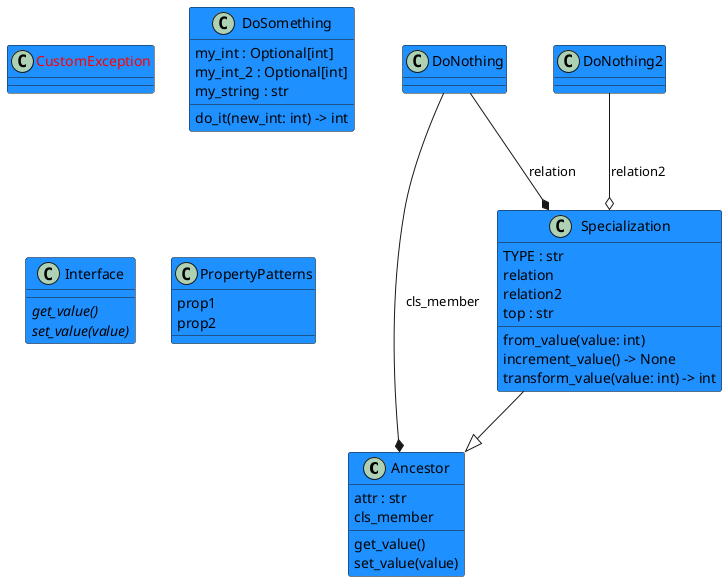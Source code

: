 @startuml classes_colorized
set namespaceSeparator none
class "Ancestor" as data.clientmodule_test.Ancestor #dodgerblue {
  attr : str
  cls_member
  get_value()
  set_value(value)
}
class "<color:red>CustomException</color>" as data.suppliermodule_test.CustomException #dodgerblue {
}
class "DoNothing" as data.suppliermodule_test.DoNothing #dodgerblue {
}
class "DoNothing2" as data.suppliermodule_test.DoNothing2 #dodgerblue {
}
class "DoSomething" as data.suppliermodule_test.DoSomething #dodgerblue {
  my_int : Optional[int]
  my_int_2 : Optional[int]
  my_string : str
  do_it(new_int: int) -> int
}
class "Interface" as data.suppliermodule_test.Interface #dodgerblue {
  {abstract}get_value()
  {abstract}set_value(value)
}
class "PropertyPatterns" as data.property_pattern.PropertyPatterns #dodgerblue {
  prop1
  prop2
}
class "Specialization" as data.clientmodule_test.Specialization #dodgerblue {
  TYPE : str
  relation
  relation2
  top : str
  from_value(value: int)
  increment_value() -> None
  transform_value(value: int) -> int
}
data.clientmodule_test.Specialization --|> data.clientmodule_test.Ancestor
data.suppliermodule_test.DoNothing --* data.clientmodule_test.Ancestor : cls_member
data.suppliermodule_test.DoNothing --* data.clientmodule_test.Specialization : relation
data.suppliermodule_test.DoNothing2 --o data.clientmodule_test.Specialization : relation2
@enduml
